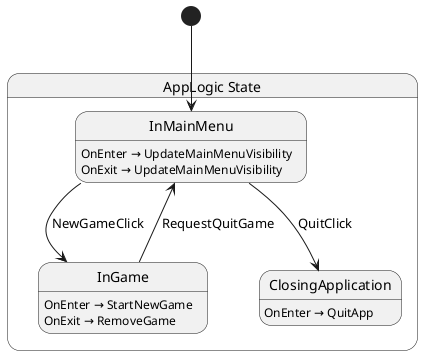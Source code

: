 @startuml AppLogic
state "AppLogic State" as Eggsploration_AppLogic_State {
  state "ClosingApplication" as Eggsploration_AppLogic_State_ClosingApplication
  state "InGame" as Eggsploration_AppLogic_State_InGame
  state "InMainMenu" as Eggsploration_AppLogic_State_InMainMenu
}

Eggsploration_AppLogic_State_InGame --> Eggsploration_AppLogic_State_InMainMenu : RequestQuitGame
Eggsploration_AppLogic_State_InMainMenu --> Eggsploration_AppLogic_State_ClosingApplication : QuitClick
Eggsploration_AppLogic_State_InMainMenu --> Eggsploration_AppLogic_State_InGame : NewGameClick

Eggsploration_AppLogic_State_ClosingApplication : OnEnter → QuitApp
Eggsploration_AppLogic_State_InGame : OnEnter → StartNewGame
Eggsploration_AppLogic_State_InGame : OnExit → RemoveGame
Eggsploration_AppLogic_State_InMainMenu : OnEnter → UpdateMainMenuVisibility
Eggsploration_AppLogic_State_InMainMenu : OnExit → UpdateMainMenuVisibility

[*] --> Eggsploration_AppLogic_State_InMainMenu
@enduml